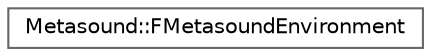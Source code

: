 digraph "Graphical Class Hierarchy"
{
 // INTERACTIVE_SVG=YES
 // LATEX_PDF_SIZE
  bgcolor="transparent";
  edge [fontname=Helvetica,fontsize=10,labelfontname=Helvetica,labelfontsize=10];
  node [fontname=Helvetica,fontsize=10,shape=box,height=0.2,width=0.4];
  rankdir="LR";
  Node0 [id="Node000000",label="Metasound::FMetasoundEnvironment",height=0.2,width=0.4,color="grey40", fillcolor="white", style="filled",URL="$d7/d05/classMetasound_1_1FMetasoundEnvironment.html",tooltip="FMetasoundEnvironment contains a set of TMetasoundEnvironmentVariables requiring that each environmen..."];
}
